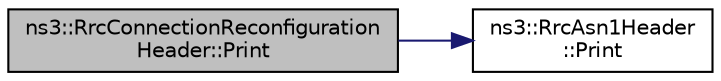 digraph "ns3::RrcConnectionReconfigurationHeader::Print"
{
 // LATEX_PDF_SIZE
  edge [fontname="Helvetica",fontsize="10",labelfontname="Helvetica",labelfontsize="10"];
  node [fontname="Helvetica",fontsize="10",shape=record];
  rankdir="LR";
  Node1 [label="ns3::RrcConnectionReconfiguration\lHeader::Print",height=0.2,width=0.4,color="black", fillcolor="grey75", style="filled", fontcolor="black",tooltip="This function prints the object, for debugging purposes."];
  Node1 -> Node2 [color="midnightblue",fontsize="10",style="solid",fontname="Helvetica"];
  Node2 [label="ns3::RrcAsn1Header\l::Print",height=0.2,width=0.4,color="black", fillcolor="white", style="filled",URL="$classns3_1_1_rrc_asn1_header.html#ae3352462cbfa6ebd2eba6ca8c0dc1c80",tooltip="This function prints the object, for debugging purposes."];
}
